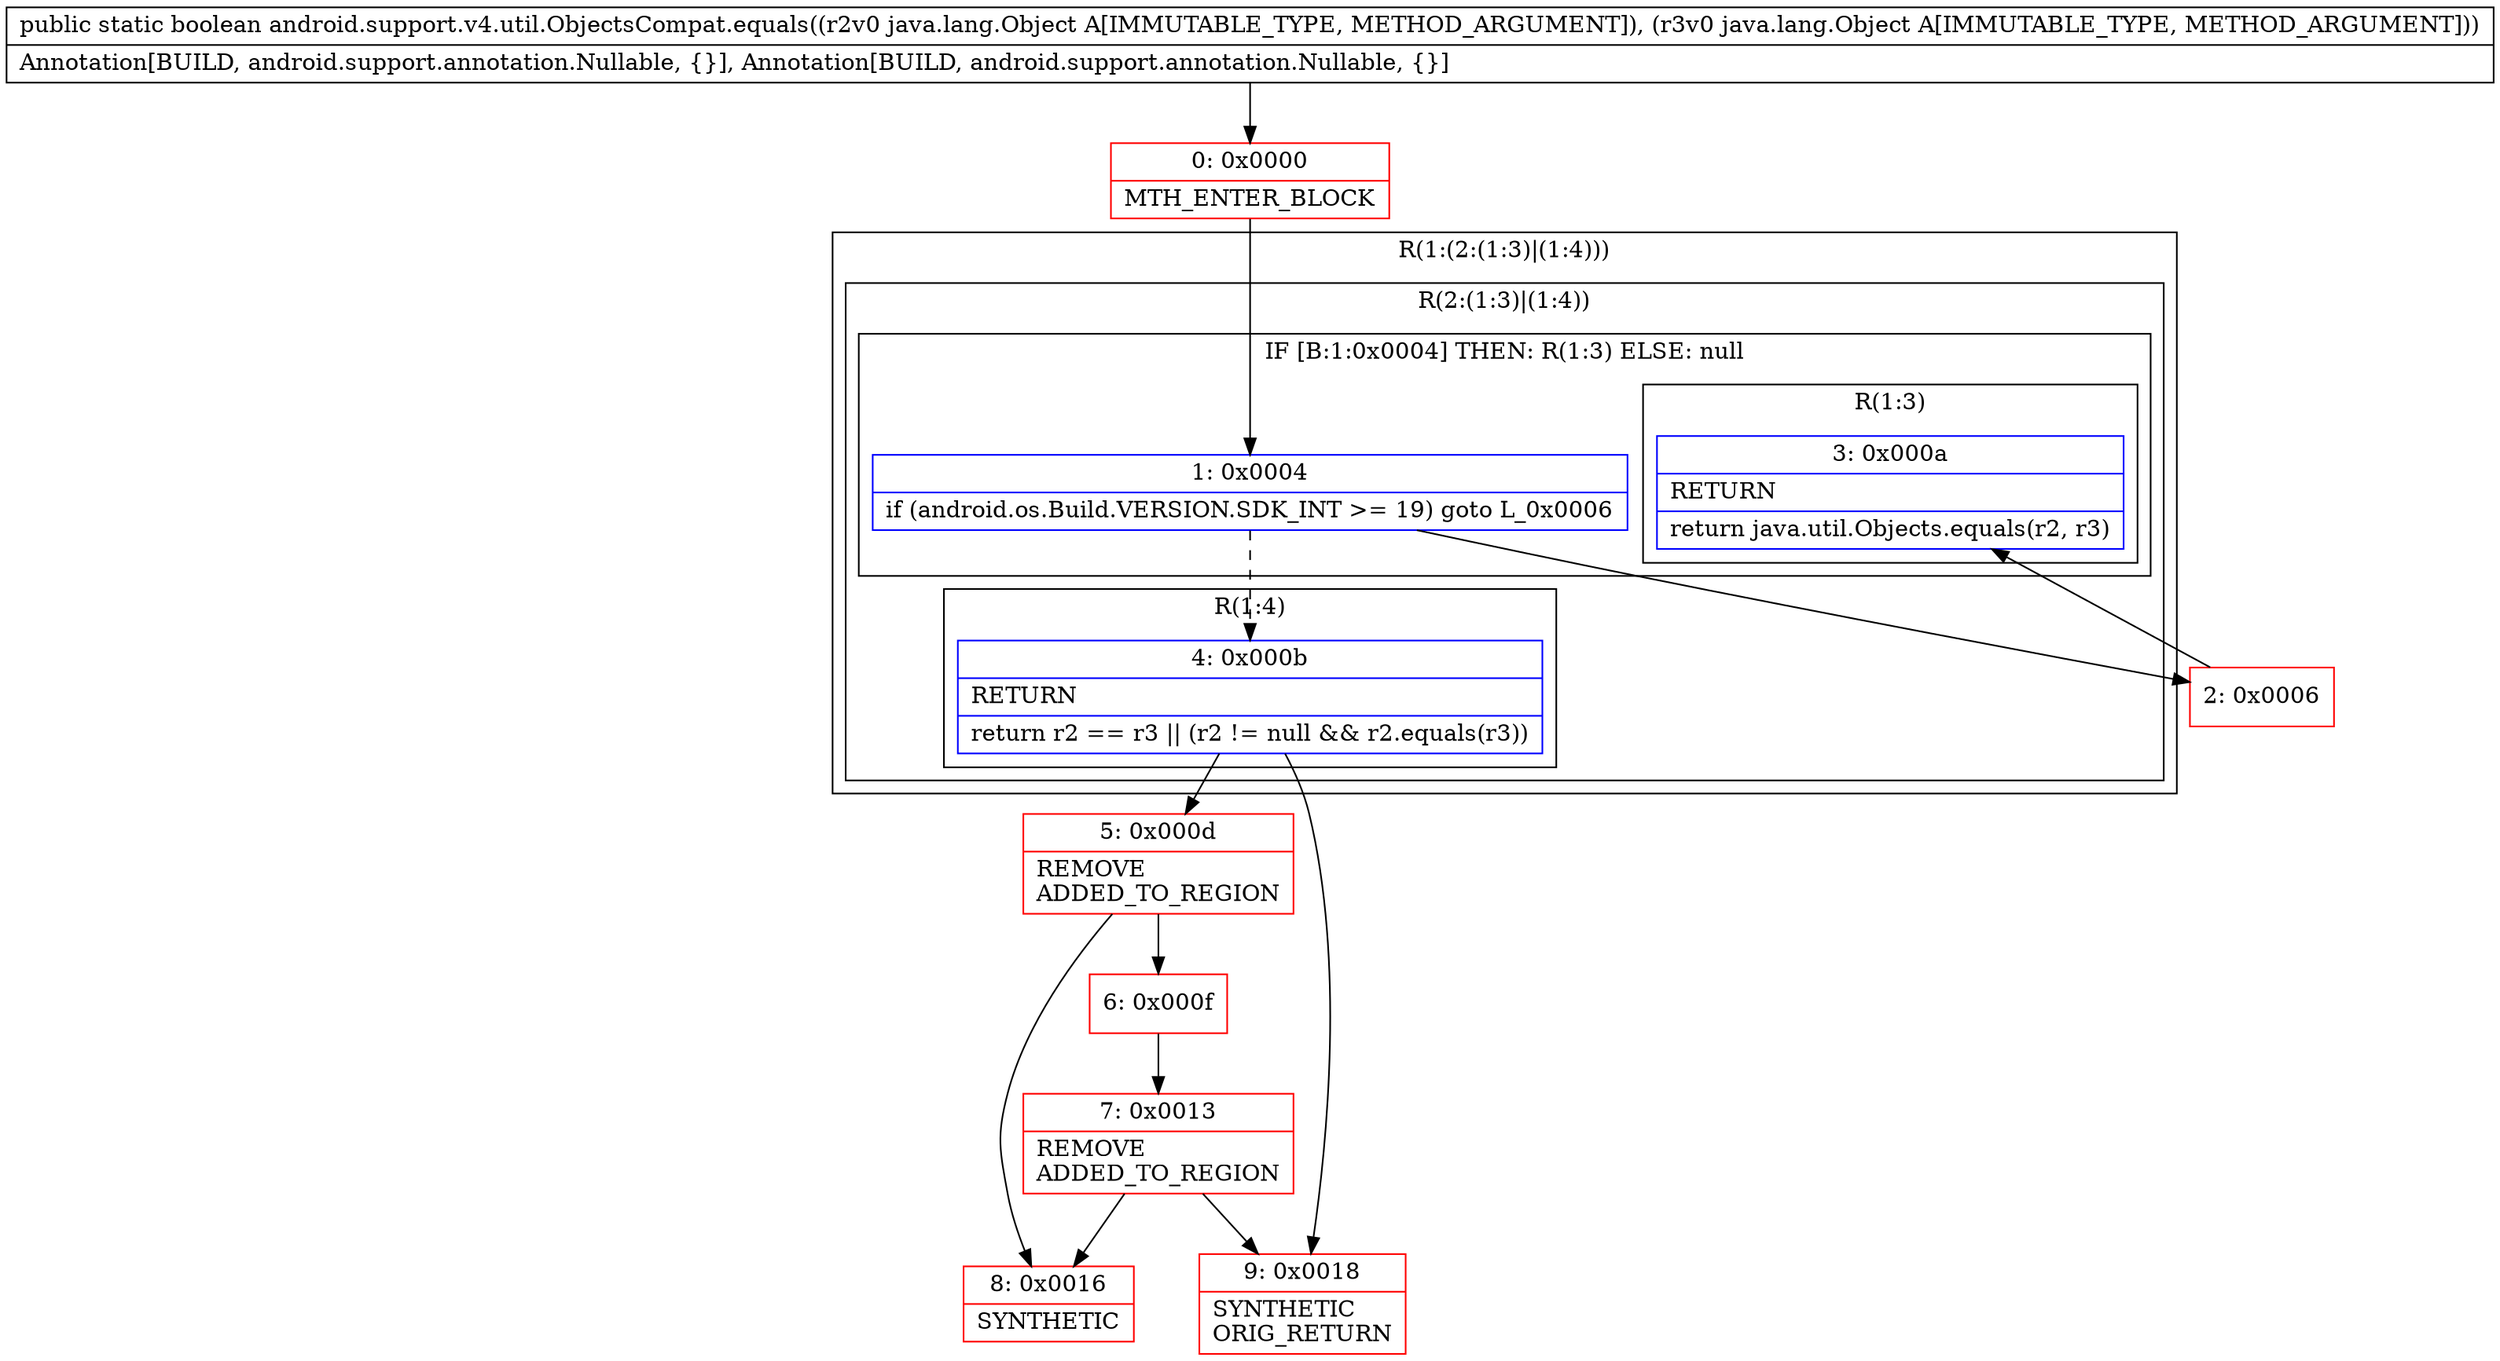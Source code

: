 digraph "CFG forandroid.support.v4.util.ObjectsCompat.equals(Ljava\/lang\/Object;Ljava\/lang\/Object;)Z" {
subgraph cluster_Region_1557013695 {
label = "R(1:(2:(1:3)|(1:4)))";
node [shape=record,color=blue];
subgraph cluster_Region_1987571654 {
label = "R(2:(1:3)|(1:4))";
node [shape=record,color=blue];
subgraph cluster_IfRegion_1961195039 {
label = "IF [B:1:0x0004] THEN: R(1:3) ELSE: null";
node [shape=record,color=blue];
Node_1 [shape=record,label="{1\:\ 0x0004|if (android.os.Build.VERSION.SDK_INT \>= 19) goto L_0x0006\l}"];
subgraph cluster_Region_1977105621 {
label = "R(1:3)";
node [shape=record,color=blue];
Node_3 [shape=record,label="{3\:\ 0x000a|RETURN\l|return java.util.Objects.equals(r2, r3)\l}"];
}
}
subgraph cluster_Region_1478362381 {
label = "R(1:4)";
node [shape=record,color=blue];
Node_4 [shape=record,label="{4\:\ 0x000b|RETURN\l|return r2 == r3 \|\| (r2 != null && r2.equals(r3))\l}"];
}
}
}
Node_0 [shape=record,color=red,label="{0\:\ 0x0000|MTH_ENTER_BLOCK\l}"];
Node_2 [shape=record,color=red,label="{2\:\ 0x0006}"];
Node_5 [shape=record,color=red,label="{5\:\ 0x000d|REMOVE\lADDED_TO_REGION\l}"];
Node_6 [shape=record,color=red,label="{6\:\ 0x000f}"];
Node_7 [shape=record,color=red,label="{7\:\ 0x0013|REMOVE\lADDED_TO_REGION\l}"];
Node_8 [shape=record,color=red,label="{8\:\ 0x0016|SYNTHETIC\l}"];
Node_9 [shape=record,color=red,label="{9\:\ 0x0018|SYNTHETIC\lORIG_RETURN\l}"];
MethodNode[shape=record,label="{public static boolean android.support.v4.util.ObjectsCompat.equals((r2v0 java.lang.Object A[IMMUTABLE_TYPE, METHOD_ARGUMENT]), (r3v0 java.lang.Object A[IMMUTABLE_TYPE, METHOD_ARGUMENT]))  | Annotation[BUILD, android.support.annotation.Nullable, \{\}], Annotation[BUILD, android.support.annotation.Nullable, \{\}]\l}"];
MethodNode -> Node_0;
Node_1 -> Node_2;
Node_1 -> Node_4[style=dashed];
Node_4 -> Node_5;
Node_4 -> Node_9;
Node_0 -> Node_1;
Node_2 -> Node_3;
Node_5 -> Node_6;
Node_5 -> Node_8;
Node_6 -> Node_7;
Node_7 -> Node_8;
Node_7 -> Node_9;
}


